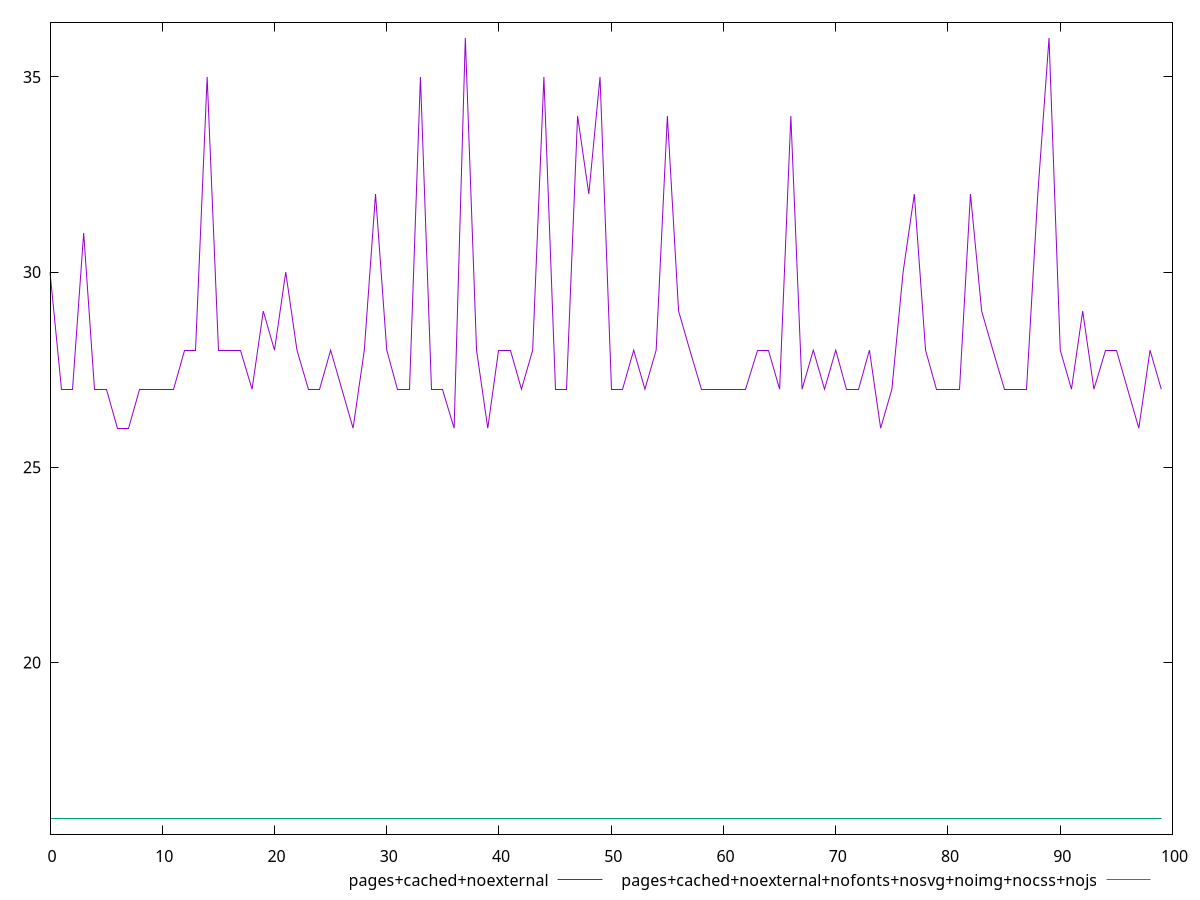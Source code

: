 $_pagesCachedNoexternal <<EOF
30
27
27
31
27
27
26
26
27
27
27
27
28
28
35
28
28
28
27
29
28
30
28
27
27
28
27
26
28
32
28
27
27
35
27
27
26
36
28
26
28
28
27
28
35
27
27
34
32
35
27
27
28
27
28
34
29
28
27
27
27
27
27
28
28
27
34
27
28
27
28
27
27
28
26
27
30
32
28
27
27
27
32
29
28
27
27
27
32
36
28
27
29
27
28
28
27
26
28
27
EOF
$_pagesCachedNoexternalNofontsNosvgNoimgNocssNojs <<EOF
16
16
16
16
16
16
16
16
16
16
16
16
16
16
16
16
16
16
16
16
16
16
16
16
16
16
16
16
16
16
16
16
16
16
16
16
16
16
16
16
16
16
16
16
16
16
16
16
16
16
16
16
16
16
16
16
16
16
16
16
16
16
16
16
16
16
16
16
16
16
16
16
16
16
16
16
16
16
16
16
16
16
16
16
16
16
16
16
16
16
16
16
16
16
16
16
16
16
16
16
EOF
set key outside below
set terminal pngcairo
set output "report_00006_2020-11-02T20-21-41.718Z/max-potential-fid/max-potential-fid_pages+cached+noexternal_pages+cached+noexternal+nofonts+nosvg+noimg+nocss+nojs.png"
set yrange [15.6:36.4]
plot $_pagesCachedNoexternal title "pages+cached+noexternal" with line ,$_pagesCachedNoexternalNofontsNosvgNoimgNocssNojs title "pages+cached+noexternal+nofonts+nosvg+noimg+nocss+nojs" with line ,